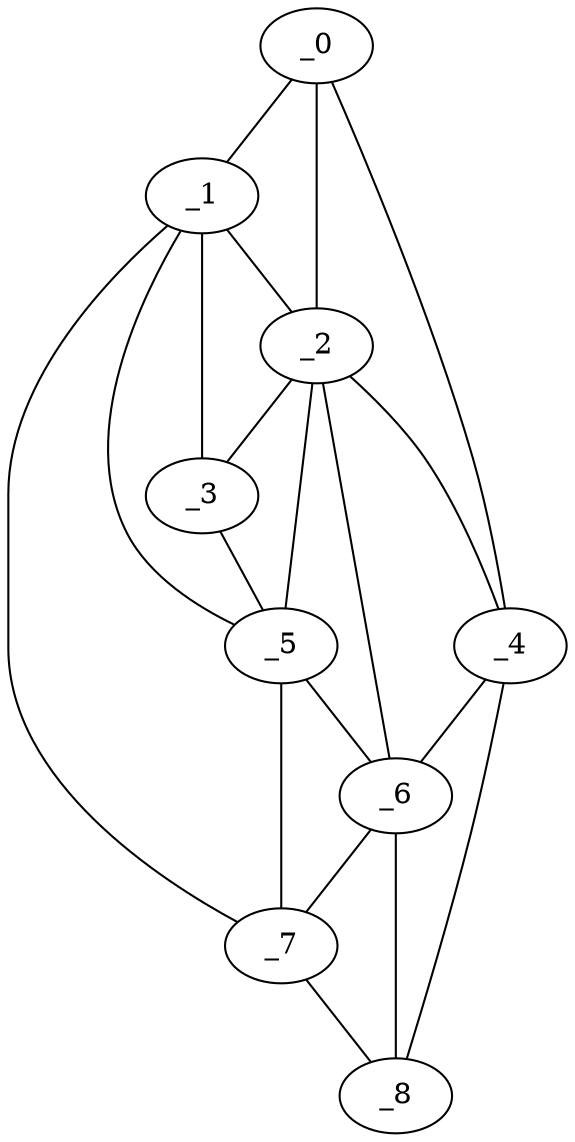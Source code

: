 graph "obj21__0.gxl" {
	_0	 [x=4,
		y=64];
	_1	 [x=62,
		y=50];
	_0 -- _1	 [valence=1];
	_2	 [x=65,
		y=68];
	_0 -- _2	 [valence=2];
	_4	 [x=68,
		y=73];
	_0 -- _4	 [valence=1];
	_1 -- _2	 [valence=2];
	_3	 [x=67,
		y=54];
	_1 -- _3	 [valence=2];
	_5	 [x=72,
		y=55];
	_1 -- _5	 [valence=2];
	_7	 [x=126,
		y=58];
	_1 -- _7	 [valence=1];
	_2 -- _3	 [valence=1];
	_2 -- _4	 [valence=2];
	_2 -- _5	 [valence=2];
	_6	 [x=73,
		y=71];
	_2 -- _6	 [valence=1];
	_3 -- _5	 [valence=2];
	_4 -- _6	 [valence=2];
	_8	 [x=126,
		y=70];
	_4 -- _8	 [valence=1];
	_5 -- _6	 [valence=2];
	_5 -- _7	 [valence=1];
	_6 -- _7	 [valence=2];
	_6 -- _8	 [valence=2];
	_7 -- _8	 [valence=1];
}
